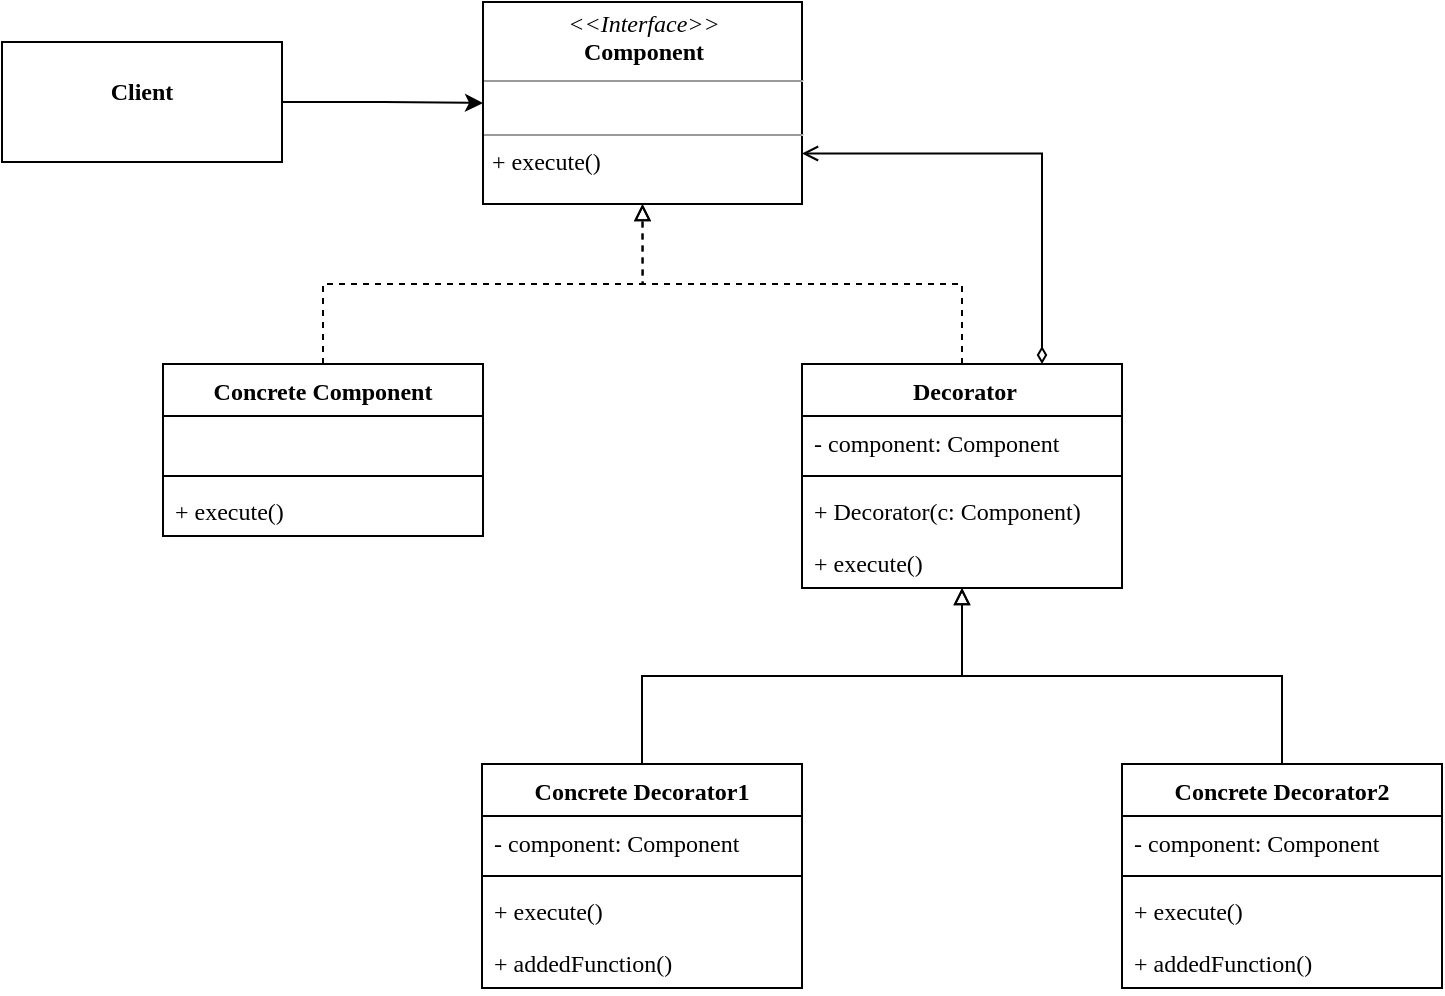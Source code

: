 <mxfile version="20.3.0" type="device"><diagram id="2_Q7FKXc5kKlCN8XjD_p" name="第 1 页"><mxGraphModel dx="279" dy="608" grid="1" gridSize="10" guides="1" tooltips="1" connect="1" arrows="1" fold="1" page="1" pageScale="1" pageWidth="827" pageHeight="1169" math="0" shadow="0"><root><mxCell id="0"/><mxCell id="1" parent="0"/><mxCell id="AyZ5aLV2RSANLKYVCHWB-1" style="edgeStyle=orthogonalEdgeStyle;rounded=0;orthogonalLoop=1;jettySize=auto;html=1;exitX=1;exitY=0.5;exitDx=0;exitDy=0;fontFamily=Times New Roman;" edge="1" parent="1" source="AyZ5aLV2RSANLKYVCHWB-2" target="AyZ5aLV2RSANLKYVCHWB-15"><mxGeometry relative="1" as="geometry"/></mxCell><mxCell id="AyZ5aLV2RSANLKYVCHWB-2" value="&lt;p style=&quot;margin: 0px ; margin-top: 4px ; text-align: center&quot;&gt;&lt;br&gt;&lt;b&gt;Client&lt;/b&gt;&lt;/p&gt;" style="verticalAlign=top;align=left;overflow=fill;fontSize=12;fontFamily=Times New Roman;html=1;" vertex="1" parent="1"><mxGeometry x="920" y="119" width="140" height="60" as="geometry"/></mxCell><mxCell id="AyZ5aLV2RSANLKYVCHWB-3" value=" Decorator" style="swimlane;fontStyle=1;align=center;verticalAlign=top;childLayout=stackLayout;horizontal=1;startSize=26;horizontalStack=0;resizeParent=1;resizeParentMax=0;resizeLast=0;collapsible=1;marginBottom=0;fontFamily=Times New Roman;" vertex="1" parent="1"><mxGeometry x="1320" y="280" width="160" height="112" as="geometry"/></mxCell><mxCell id="AyZ5aLV2RSANLKYVCHWB-4" value="- component: Component" style="text;strokeColor=none;fillColor=none;align=left;verticalAlign=top;spacingLeft=4;spacingRight=4;overflow=hidden;rotatable=0;points=[[0,0.5],[1,0.5]];portConstraint=eastwest;fontFamily=Times New Roman;" vertex="1" parent="AyZ5aLV2RSANLKYVCHWB-3"><mxGeometry y="26" width="160" height="26" as="geometry"/></mxCell><mxCell id="AyZ5aLV2RSANLKYVCHWB-5" value="" style="line;strokeWidth=1;fillColor=none;align=left;verticalAlign=middle;spacingTop=-1;spacingLeft=3;spacingRight=3;rotatable=0;labelPosition=right;points=[];portConstraint=eastwest;fontFamily=Times New Roman;" vertex="1" parent="AyZ5aLV2RSANLKYVCHWB-3"><mxGeometry y="52" width="160" height="8" as="geometry"/></mxCell><mxCell id="AyZ5aLV2RSANLKYVCHWB-6" value="+ Decorator(c: Component)&#10;" style="text;strokeColor=none;fillColor=none;align=left;verticalAlign=top;spacingLeft=4;spacingRight=4;overflow=hidden;rotatable=0;points=[[0,0.5],[1,0.5]];portConstraint=eastwest;fontFamily=Times New Roman;" vertex="1" parent="AyZ5aLV2RSANLKYVCHWB-3"><mxGeometry y="60" width="160" height="26" as="geometry"/></mxCell><mxCell id="AyZ5aLV2RSANLKYVCHWB-9" value="+ execute()&#10;" style="text;strokeColor=none;fillColor=none;align=left;verticalAlign=top;spacingLeft=4;spacingRight=4;overflow=hidden;rotatable=0;points=[[0,0.5],[1,0.5]];portConstraint=eastwest;fontFamily=Times New Roman;" vertex="1" parent="AyZ5aLV2RSANLKYVCHWB-3"><mxGeometry y="86" width="160" height="26" as="geometry"/></mxCell><mxCell id="AyZ5aLV2RSANLKYVCHWB-10" value="Concrete Component" style="swimlane;fontStyle=1;align=center;verticalAlign=top;childLayout=stackLayout;horizontal=1;startSize=26;horizontalStack=0;resizeParent=1;resizeParentMax=0;resizeLast=0;collapsible=1;marginBottom=0;fontFamily=Times New Roman;" vertex="1" parent="1"><mxGeometry x="1000.5" y="280" width="160" height="86" as="geometry"/></mxCell><mxCell id="AyZ5aLV2RSANLKYVCHWB-11" value=" " style="text;strokeColor=none;fillColor=none;align=left;verticalAlign=top;spacingLeft=4;spacingRight=4;overflow=hidden;rotatable=0;points=[[0,0.5],[1,0.5]];portConstraint=eastwest;fontFamily=Times New Roman;" vertex="1" parent="AyZ5aLV2RSANLKYVCHWB-10"><mxGeometry y="26" width="160" height="26" as="geometry"/></mxCell><mxCell id="AyZ5aLV2RSANLKYVCHWB-12" value="" style="line;strokeWidth=1;fillColor=none;align=left;verticalAlign=middle;spacingTop=-1;spacingLeft=3;spacingRight=3;rotatable=0;labelPosition=right;points=[];portConstraint=eastwest;fontFamily=Times New Roman;" vertex="1" parent="AyZ5aLV2RSANLKYVCHWB-10"><mxGeometry y="52" width="160" height="8" as="geometry"/></mxCell><mxCell id="AyZ5aLV2RSANLKYVCHWB-13" value="+ execute()&#10;" style="text;strokeColor=none;fillColor=none;align=left;verticalAlign=top;spacingLeft=4;spacingRight=4;overflow=hidden;rotatable=0;points=[[0,0.5],[1,0.5]];portConstraint=eastwest;fontFamily=Times New Roman;" vertex="1" parent="AyZ5aLV2RSANLKYVCHWB-10"><mxGeometry y="60" width="160" height="26" as="geometry"/></mxCell><mxCell id="AyZ5aLV2RSANLKYVCHWB-14" style="rounded=0;orthogonalLoop=1;jettySize=auto;html=1;fontFamily=Times New Roman;entryX=0.5;entryY=1;entryDx=0;entryDy=0;exitX=0.5;exitY=0;exitDx=0;exitDy=0;endArrow=block;endFill=0;dashed=1;edgeStyle=orthogonalEdgeStyle;" edge="1" parent="1" source="AyZ5aLV2RSANLKYVCHWB-10" target="AyZ5aLV2RSANLKYVCHWB-15"><mxGeometry relative="1" as="geometry"><mxPoint x="1030" y="250" as="sourcePoint"/><mxPoint x="1171" y="250" as="targetPoint"/></mxGeometry></mxCell><mxCell id="AyZ5aLV2RSANLKYVCHWB-15" value="&lt;p style=&quot;margin:0px;margin-top:4px;text-align:center;&quot;&gt;&lt;i&gt;&amp;lt;&amp;lt;Interface&amp;gt;&amp;gt;&lt;/i&gt;&lt;br&gt;&lt;b&gt;Component&lt;/b&gt;&lt;/p&gt;&lt;hr size=&quot;1&quot;&gt;&lt;p style=&quot;margin:0px;margin-left:4px;&quot;&gt;&lt;br&gt;&lt;/p&gt;&lt;hr size=&quot;1&quot;&gt;&lt;p style=&quot;margin:0px;margin-left:4px;&quot;&gt;+ execute()&lt;br&gt;&lt;/p&gt;" style="verticalAlign=top;align=left;overflow=fill;fontSize=12;fontFamily=Times New Roman;html=1;" vertex="1" parent="1"><mxGeometry x="1160.5" y="99" width="159.5" height="101" as="geometry"/></mxCell><mxCell id="AyZ5aLV2RSANLKYVCHWB-16" style="rounded=0;orthogonalLoop=1;jettySize=auto;html=1;fontFamily=Times New Roman;entryX=0.5;entryY=1;entryDx=0;entryDy=0;exitX=0.5;exitY=0;exitDx=0;exitDy=0;endArrow=block;endFill=0;dashed=1;edgeStyle=orthogonalEdgeStyle;" edge="1" parent="1" source="AyZ5aLV2RSANLKYVCHWB-3" target="AyZ5aLV2RSANLKYVCHWB-15"><mxGeometry relative="1" as="geometry"><mxPoint x="1250.5" y="290" as="sourcePoint"/><mxPoint x="1250.25" y="210" as="targetPoint"/></mxGeometry></mxCell><mxCell id="AyZ5aLV2RSANLKYVCHWB-17" style="rounded=0;orthogonalLoop=1;jettySize=auto;html=1;fontFamily=Times New Roman;entryX=1;entryY=0.75;entryDx=0;entryDy=0;endArrow=open;endFill=0;edgeStyle=orthogonalEdgeStyle;exitX=0.75;exitY=0;exitDx=0;exitDy=0;startArrow=diamondThin;startFill=0;targetPerimeterSpacing=0;sourcePerimeterSpacing=0;strokeWidth=1;" edge="1" parent="1" source="AyZ5aLV2RSANLKYVCHWB-3" target="AyZ5aLV2RSANLKYVCHWB-15"><mxGeometry relative="1" as="geometry"><mxPoint x="1400" y="280" as="sourcePoint"/><mxPoint x="1250.25" y="210" as="targetPoint"/></mxGeometry></mxCell><mxCell id="AyZ5aLV2RSANLKYVCHWB-29" style="edgeStyle=orthogonalEdgeStyle;rounded=0;orthogonalLoop=1;jettySize=auto;html=1;exitX=0.5;exitY=0;exitDx=0;exitDy=0;endArrow=block;endFill=0;" edge="1" parent="1" source="AyZ5aLV2RSANLKYVCHWB-18" target="AyZ5aLV2RSANLKYVCHWB-3"><mxGeometry relative="1" as="geometry"/></mxCell><mxCell id="AyZ5aLV2RSANLKYVCHWB-18" value="Concrete Decorator1" style="swimlane;fontStyle=1;align=center;verticalAlign=top;childLayout=stackLayout;horizontal=1;startSize=26;horizontalStack=0;resizeParent=1;resizeParentMax=0;resizeLast=0;collapsible=1;marginBottom=0;fontFamily=Times New Roman;" vertex="1" parent="1"><mxGeometry x="1160" y="480" width="160" height="112" as="geometry"/></mxCell><mxCell id="AyZ5aLV2RSANLKYVCHWB-19" value="- component: Component" style="text;strokeColor=none;fillColor=none;align=left;verticalAlign=top;spacingLeft=4;spacingRight=4;overflow=hidden;rotatable=0;points=[[0,0.5],[1,0.5]];portConstraint=eastwest;fontFamily=Times New Roman;" vertex="1" parent="AyZ5aLV2RSANLKYVCHWB-18"><mxGeometry y="26" width="160" height="26" as="geometry"/></mxCell><mxCell id="AyZ5aLV2RSANLKYVCHWB-20" value="" style="line;strokeWidth=1;fillColor=none;align=left;verticalAlign=middle;spacingTop=-1;spacingLeft=3;spacingRight=3;rotatable=0;labelPosition=right;points=[];portConstraint=eastwest;fontFamily=Times New Roman;" vertex="1" parent="AyZ5aLV2RSANLKYVCHWB-18"><mxGeometry y="52" width="160" height="8" as="geometry"/></mxCell><mxCell id="AyZ5aLV2RSANLKYVCHWB-22" value="+ execute()&#10;" style="text;strokeColor=none;fillColor=none;align=left;verticalAlign=top;spacingLeft=4;spacingRight=4;overflow=hidden;rotatable=0;points=[[0,0.5],[1,0.5]];portConstraint=eastwest;fontFamily=Times New Roman;" vertex="1" parent="AyZ5aLV2RSANLKYVCHWB-18"><mxGeometry y="60" width="160" height="26" as="geometry"/></mxCell><mxCell id="AyZ5aLV2RSANLKYVCHWB-23" value="+ addedFunction()&#10;" style="text;strokeColor=none;fillColor=none;align=left;verticalAlign=top;spacingLeft=4;spacingRight=4;overflow=hidden;rotatable=0;points=[[0,0.5],[1,0.5]];portConstraint=eastwest;fontFamily=Times New Roman;" vertex="1" parent="AyZ5aLV2RSANLKYVCHWB-18"><mxGeometry y="86" width="160" height="26" as="geometry"/></mxCell><mxCell id="AyZ5aLV2RSANLKYVCHWB-30" style="edgeStyle=orthogonalEdgeStyle;rounded=0;orthogonalLoop=1;jettySize=auto;html=1;exitX=0.5;exitY=0;exitDx=0;exitDy=0;endArrow=block;endFill=0;" edge="1" parent="1" source="AyZ5aLV2RSANLKYVCHWB-24" target="AyZ5aLV2RSANLKYVCHWB-3"><mxGeometry relative="1" as="geometry"/></mxCell><mxCell id="AyZ5aLV2RSANLKYVCHWB-24" value="Concrete Decorator2" style="swimlane;fontStyle=1;align=center;verticalAlign=top;childLayout=stackLayout;horizontal=1;startSize=26;horizontalStack=0;resizeParent=1;resizeParentMax=0;resizeLast=0;collapsible=1;marginBottom=0;fontFamily=Times New Roman;" vertex="1" parent="1"><mxGeometry x="1480" y="480" width="160" height="112" as="geometry"/></mxCell><mxCell id="AyZ5aLV2RSANLKYVCHWB-25" value="- component: Component" style="text;strokeColor=none;fillColor=none;align=left;verticalAlign=top;spacingLeft=4;spacingRight=4;overflow=hidden;rotatable=0;points=[[0,0.5],[1,0.5]];portConstraint=eastwest;fontFamily=Times New Roman;" vertex="1" parent="AyZ5aLV2RSANLKYVCHWB-24"><mxGeometry y="26" width="160" height="26" as="geometry"/></mxCell><mxCell id="AyZ5aLV2RSANLKYVCHWB-26" value="" style="line;strokeWidth=1;fillColor=none;align=left;verticalAlign=middle;spacingTop=-1;spacingLeft=3;spacingRight=3;rotatable=0;labelPosition=right;points=[];portConstraint=eastwest;fontFamily=Times New Roman;" vertex="1" parent="AyZ5aLV2RSANLKYVCHWB-24"><mxGeometry y="52" width="160" height="8" as="geometry"/></mxCell><mxCell id="AyZ5aLV2RSANLKYVCHWB-27" value="+ execute()&#10;" style="text;strokeColor=none;fillColor=none;align=left;verticalAlign=top;spacingLeft=4;spacingRight=4;overflow=hidden;rotatable=0;points=[[0,0.5],[1,0.5]];portConstraint=eastwest;fontFamily=Times New Roman;" vertex="1" parent="AyZ5aLV2RSANLKYVCHWB-24"><mxGeometry y="60" width="160" height="26" as="geometry"/></mxCell><mxCell id="AyZ5aLV2RSANLKYVCHWB-28" value="+ addedFunction()&#10;" style="text;strokeColor=none;fillColor=none;align=left;verticalAlign=top;spacingLeft=4;spacingRight=4;overflow=hidden;rotatable=0;points=[[0,0.5],[1,0.5]];portConstraint=eastwest;fontFamily=Times New Roman;" vertex="1" parent="AyZ5aLV2RSANLKYVCHWB-24"><mxGeometry y="86" width="160" height="26" as="geometry"/></mxCell></root></mxGraphModel></diagram></mxfile>